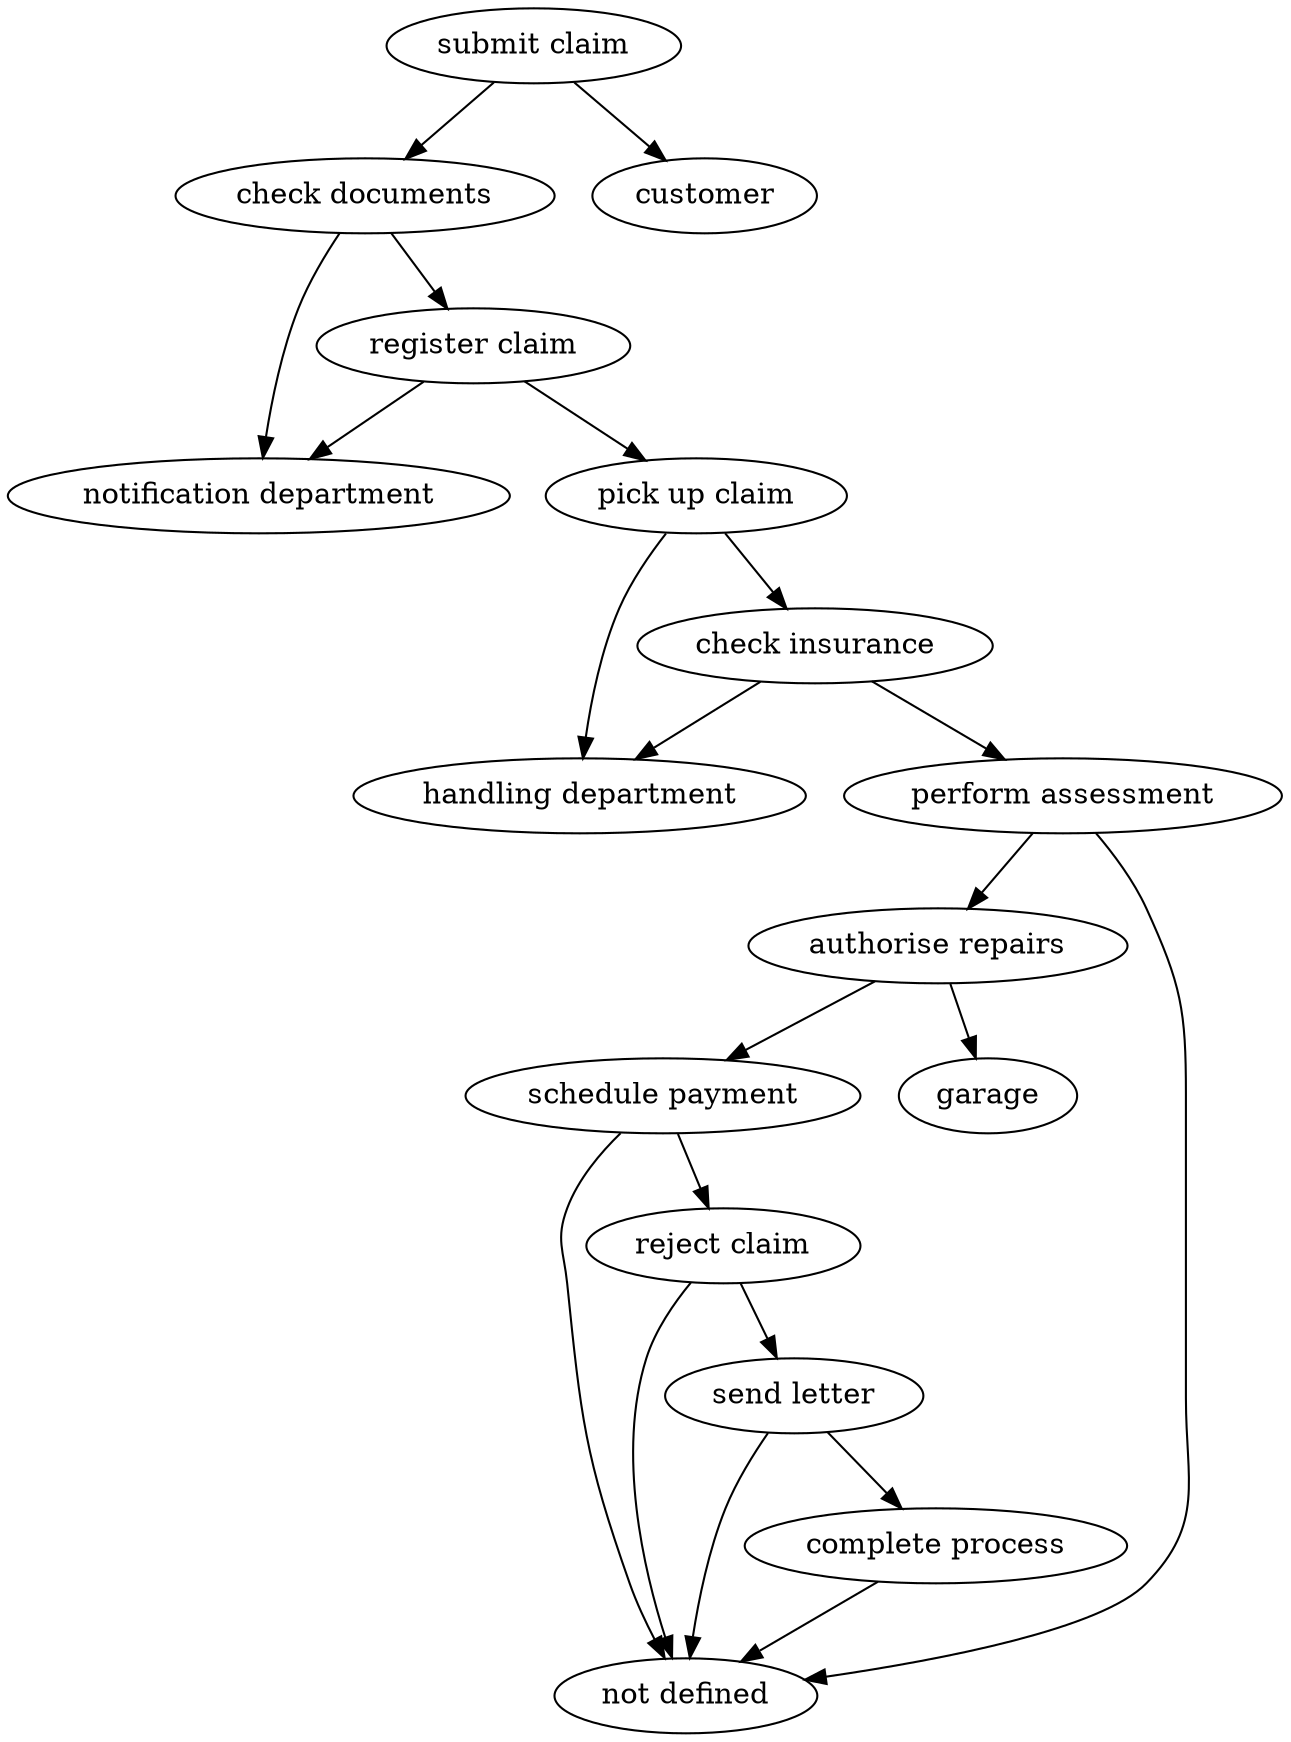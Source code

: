 strict digraph "doc-3.8" {
	graph [name="doc-3.8"];
	"submit claim"	[attrs="{'type': 'Activity', 'label': 'submit claim'}"];
	"check documents"	[attrs="{'type': 'Activity', 'label': 'check documents'}"];
	"submit claim" -> "check documents"	[attrs="{'type': 'flow', 'label': 'flow'}"];
	customer	[attrs="{'type': 'Actor', 'label': 'customer'}"];
	"submit claim" -> customer	[attrs="{'type': 'actor performer', 'label': 'actor performer'}"];
	"register claim"	[attrs="{'type': 'Activity', 'label': 'register claim'}"];
	"check documents" -> "register claim"	[attrs="{'type': 'flow', 'label': 'flow'}"];
	"notification department"	[attrs="{'type': 'Actor', 'label': 'notification department'}"];
	"check documents" -> "notification department"	[attrs="{'type': 'actor performer', 'label': 'actor performer'}"];
	"pick up claim"	[attrs="{'type': 'Activity', 'label': 'pick up claim'}"];
	"register claim" -> "pick up claim"	[attrs="{'type': 'flow', 'label': 'flow'}"];
	"register claim" -> "notification department"	[attrs="{'type': 'actor performer', 'label': 'actor performer'}"];
	"check insurance"	[attrs="{'type': 'Activity', 'label': 'check insurance'}"];
	"pick up claim" -> "check insurance"	[attrs="{'type': 'flow', 'label': 'flow'}"];
	"handling department"	[attrs="{'type': 'Actor', 'label': 'handling department'}"];
	"pick up claim" -> "handling department"	[attrs="{'type': 'actor performer', 'label': 'actor performer'}"];
	"perform assessment"	[attrs="{'type': 'Activity', 'label': 'perform assessment'}"];
	"check insurance" -> "perform assessment"	[attrs="{'type': 'flow', 'label': 'flow'}"];
	"check insurance" -> "handling department"	[attrs="{'type': 'actor performer', 'label': 'actor performer'}"];
	"authorise repairs"	[attrs="{'type': 'Activity', 'label': 'authorise repairs'}"];
	"perform assessment" -> "authorise repairs"	[attrs="{'type': 'flow', 'label': 'flow'}"];
	"not defined"	[attrs="{'type': 'Actor', 'label': 'not defined'}"];
	"perform assessment" -> "not defined"	[attrs="{'type': 'actor performer', 'label': 'actor performer'}"];
	"schedule payment"	[attrs="{'type': 'Activity', 'label': 'schedule payment'}"];
	"authorise repairs" -> "schedule payment"	[attrs="{'type': 'flow', 'label': 'flow'}"];
	garage	[attrs="{'type': 'Actor', 'label': 'garage'}"];
	"authorise repairs" -> garage	[attrs="{'type': 'actor performer', 'label': 'actor performer'}"];
	"reject claim"	[attrs="{'type': 'Activity', 'label': 'reject claim'}"];
	"schedule payment" -> "reject claim"	[attrs="{'type': 'flow', 'label': 'flow'}"];
	"schedule payment" -> "not defined"	[attrs="{'type': 'actor performer', 'label': 'actor performer'}"];
	"send letter"	[attrs="{'type': 'Activity', 'label': 'send letter'}"];
	"reject claim" -> "send letter"	[attrs="{'type': 'flow', 'label': 'flow'}"];
	"reject claim" -> "not defined"	[attrs="{'type': 'actor performer', 'label': 'actor performer'}"];
	"complete process"	[attrs="{'type': 'Activity', 'label': 'complete process'}"];
	"send letter" -> "complete process"	[attrs="{'type': 'flow', 'label': 'flow'}"];
	"send letter" -> "not defined"	[attrs="{'type': 'actor performer', 'label': 'actor performer'}"];
	"complete process" -> "not defined"	[attrs="{'type': 'actor performer', 'label': 'actor performer'}"];
}
